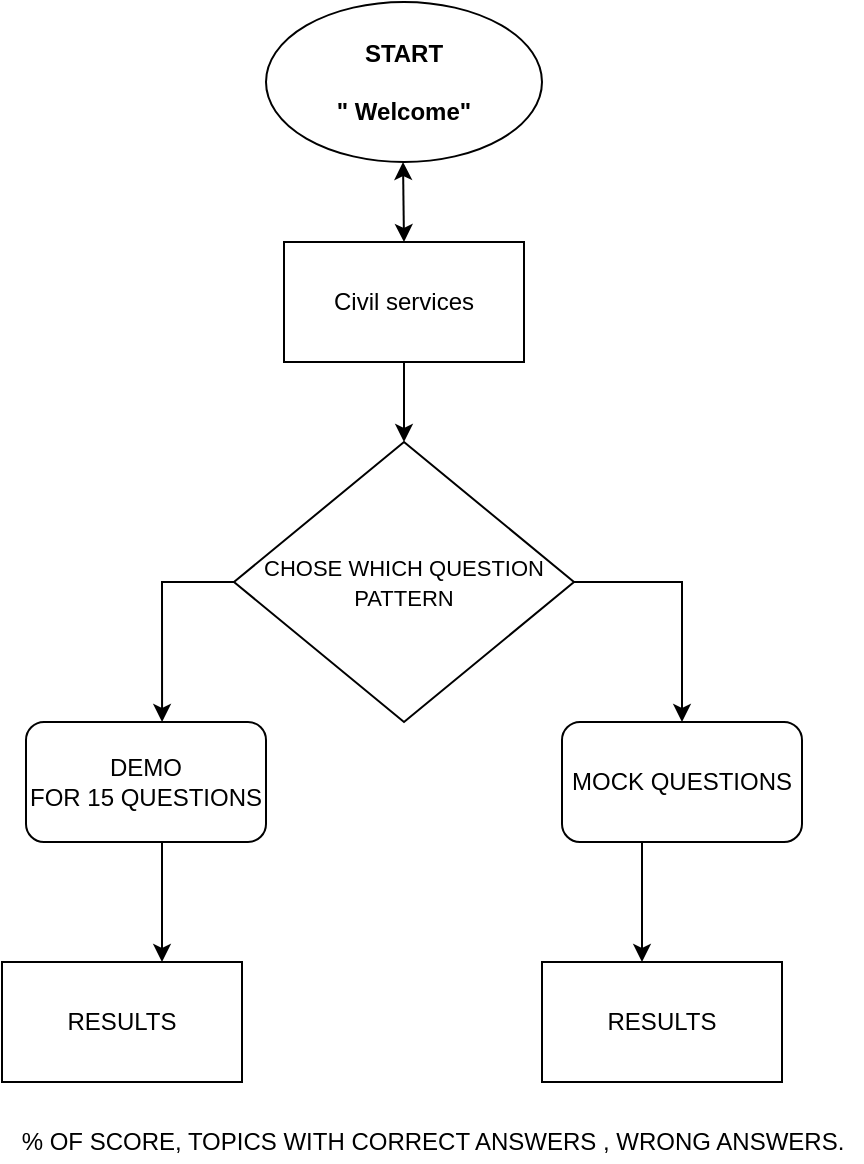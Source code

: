 <mxfile version="14.0.1" type="github">
  <diagram id="9zxnPsf4vjS2p4SLaJOQ" name="Page-1">
    <mxGraphModel dx="1038" dy="580" grid="1" gridSize="10" guides="1" tooltips="1" connect="1" arrows="1" fold="1" page="1" pageScale="1" pageWidth="850" pageHeight="1100" math="0" shadow="0">
      <root>
        <mxCell id="0" />
        <mxCell id="1" parent="0" />
        <mxCell id="A2wn87dOWXjLFqYL0kad-1" value="START&lt;br&gt;&lt;br&gt;&quot; Welcome&quot;" style="ellipse;whiteSpace=wrap;html=1;labelBackgroundColor=none;fontStyle=1" parent="1" vertex="1">
          <mxGeometry x="332" y="40" width="138" height="80" as="geometry" />
        </mxCell>
        <mxCell id="A2wn87dOWXjLFqYL0kad-2" value="" style="endArrow=classic;startArrow=classic;html=1;" parent="1" edge="1">
          <mxGeometry width="50" height="50" relative="1" as="geometry">
            <mxPoint x="401" y="160" as="sourcePoint" />
            <mxPoint x="400.5" y="120" as="targetPoint" />
            <Array as="points" />
          </mxGeometry>
        </mxCell>
        <mxCell id="A2wn87dOWXjLFqYL0kad-14" style="edgeStyle=orthogonalEdgeStyle;rounded=0;orthogonalLoop=1;jettySize=auto;html=1;entryX=0.5;entryY=0;entryDx=0;entryDy=0;" parent="1" source="A2wn87dOWXjLFqYL0kad-11" target="A2wn87dOWXjLFqYL0kad-17" edge="1">
          <mxGeometry relative="1" as="geometry">
            <mxPoint x="530" y="400" as="targetPoint" />
            <Array as="points">
              <mxPoint x="540" y="330" />
            </Array>
          </mxGeometry>
        </mxCell>
        <mxCell id="A2wn87dOWXjLFqYL0kad-15" style="edgeStyle=orthogonalEdgeStyle;rounded=0;orthogonalLoop=1;jettySize=auto;html=1;entryX=0.567;entryY=0;entryDx=0;entryDy=0;entryPerimeter=0;" parent="1" source="A2wn87dOWXjLFqYL0kad-11" target="A2wn87dOWXjLFqYL0kad-16" edge="1">
          <mxGeometry relative="1" as="geometry">
            <mxPoint x="280" y="320" as="targetPoint" />
            <Array as="points">
              <mxPoint x="280" y="330" />
            </Array>
          </mxGeometry>
        </mxCell>
        <mxCell id="A2wn87dOWXjLFqYL0kad-11" value="&lt;span style=&quot;&quot;&gt;&lt;font style=&quot;font-size: 11px&quot;&gt;CHOSE WHICH QUESTION PATTERN&lt;/font&gt;&lt;/span&gt;" style="rhombus;whiteSpace=wrap;html=1;labelBackgroundColor=none;" parent="1" vertex="1">
          <mxGeometry x="316" y="260" width="170" height="140" as="geometry" />
        </mxCell>
        <mxCell id="A2wn87dOWXjLFqYL0kad-16" value="DEMO&lt;br&gt;FOR 15 QUESTIONS" style="rounded=1;whiteSpace=wrap;html=1;labelBackgroundColor=none;" parent="1" vertex="1">
          <mxGeometry x="212" y="400" width="120" height="60" as="geometry" />
        </mxCell>
        <mxCell id="A2wn87dOWXjLFqYL0kad-17" value="MOCK QUESTIONS&lt;br&gt;" style="rounded=1;whiteSpace=wrap;html=1;labelBackgroundColor=none;" parent="1" vertex="1">
          <mxGeometry x="480" y="400" width="120" height="60" as="geometry" />
        </mxCell>
        <mxCell id="A2wn87dOWXjLFqYL0kad-19" value="" style="edgeStyle=orthogonalEdgeStyle;rounded=0;orthogonalLoop=1;jettySize=auto;html=1;" parent="1" source="A2wn87dOWXjLFqYL0kad-18" target="A2wn87dOWXjLFqYL0kad-11" edge="1">
          <mxGeometry relative="1" as="geometry" />
        </mxCell>
        <mxCell id="A2wn87dOWXjLFqYL0kad-18" value="Civil services" style="rounded=0;whiteSpace=wrap;html=1;labelBackgroundColor=none;" parent="1" vertex="1">
          <mxGeometry x="341" y="160" width="120" height="60" as="geometry" />
        </mxCell>
        <mxCell id="A2wn87dOWXjLFqYL0kad-20" value="" style="endArrow=classic;html=1;" parent="1" edge="1">
          <mxGeometry width="50" height="50" relative="1" as="geometry">
            <mxPoint x="280" y="460" as="sourcePoint" />
            <mxPoint x="280" y="520" as="targetPoint" />
            <Array as="points" />
          </mxGeometry>
        </mxCell>
        <mxCell id="A2wn87dOWXjLFqYL0kad-21" value="" style="endArrow=classic;html=1;" parent="1" edge="1">
          <mxGeometry width="50" height="50" relative="1" as="geometry">
            <mxPoint x="520" y="460" as="sourcePoint" />
            <mxPoint x="520" y="520" as="targetPoint" />
            <Array as="points" />
          </mxGeometry>
        </mxCell>
        <mxCell id="A2wn87dOWXjLFqYL0kad-22" value="RESULTS" style="rounded=0;whiteSpace=wrap;html=1;labelBackgroundColor=none;" parent="1" vertex="1">
          <mxGeometry x="200" y="520" width="120" height="60" as="geometry" />
        </mxCell>
        <mxCell id="A2wn87dOWXjLFqYL0kad-23" value="RESULTS" style="rounded=0;whiteSpace=wrap;html=1;labelBackgroundColor=none;" parent="1" vertex="1">
          <mxGeometry x="470" y="520" width="120" height="60" as="geometry" />
        </mxCell>
        <mxCell id="A2wn87dOWXjLFqYL0kad-24" value="% OF SCORE, TOPICS WITH CORRECT ANSWERS , WRONG ANSWERS." style="text;html=1;align=center;verticalAlign=middle;resizable=0;points=[];autosize=1;" parent="1" vertex="1">
          <mxGeometry x="200" y="600" width="430" height="20" as="geometry" />
        </mxCell>
      </root>
    </mxGraphModel>
  </diagram>
</mxfile>
